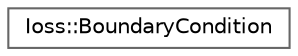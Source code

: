 digraph "Graphical Class Hierarchy"
{
 // INTERACTIVE_SVG=YES
 // LATEX_PDF_SIZE
  bgcolor="transparent";
  edge [fontname=Helvetica,fontsize=10,labelfontname=Helvetica,labelfontsize=10];
  node [fontname=Helvetica,fontsize=10,shape=box,height=0.2,width=0.4];
  rankdir="LR";
  Node0 [id="Node000000",label="Ioss::BoundaryCondition",height=0.2,width=0.4,color="grey40", fillcolor="white", style="filled",URL="$structIoss_1_1BoundaryCondition.html",tooltip=" "];
}
